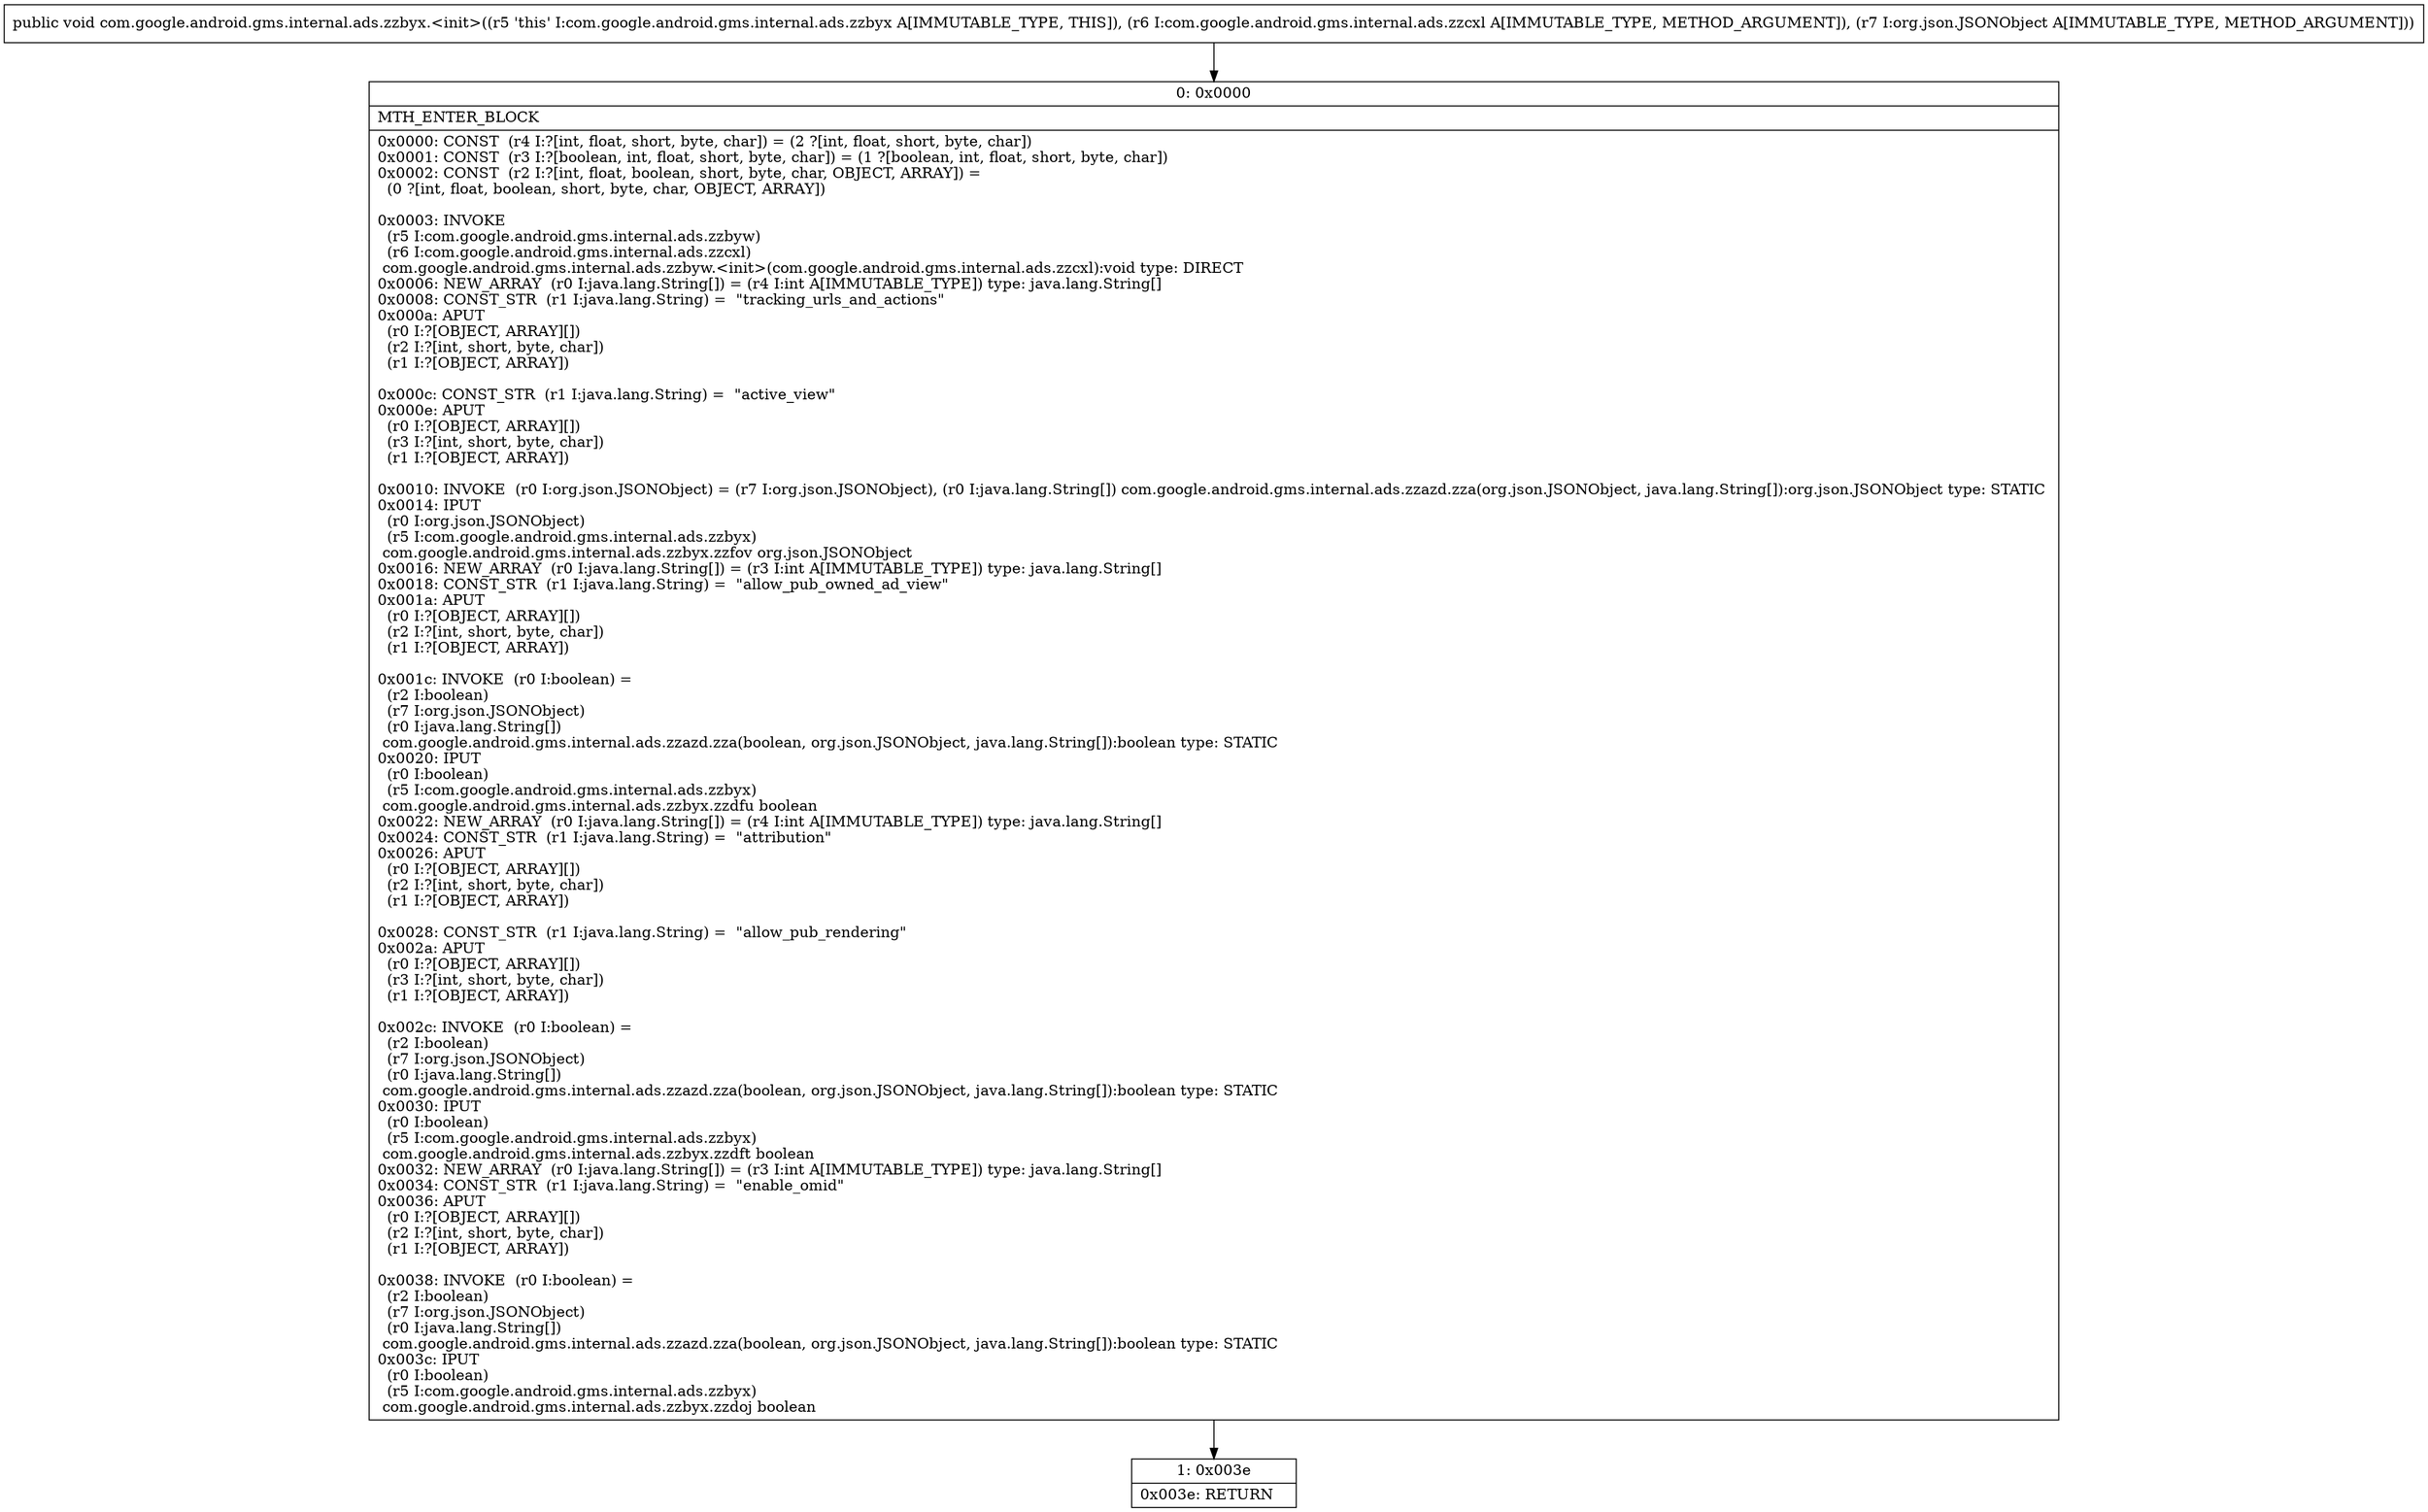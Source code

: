 digraph "CFG forcom.google.android.gms.internal.ads.zzbyx.\<init\>(Lcom\/google\/android\/gms\/internal\/ads\/zzcxl;Lorg\/json\/JSONObject;)V" {
Node_0 [shape=record,label="{0\:\ 0x0000|MTH_ENTER_BLOCK\l|0x0000: CONST  (r4 I:?[int, float, short, byte, char]) = (2 ?[int, float, short, byte, char]) \l0x0001: CONST  (r3 I:?[boolean, int, float, short, byte, char]) = (1 ?[boolean, int, float, short, byte, char]) \l0x0002: CONST  (r2 I:?[int, float, boolean, short, byte, char, OBJECT, ARRAY]) = \l  (0 ?[int, float, boolean, short, byte, char, OBJECT, ARRAY])\l \l0x0003: INVOKE  \l  (r5 I:com.google.android.gms.internal.ads.zzbyw)\l  (r6 I:com.google.android.gms.internal.ads.zzcxl)\l com.google.android.gms.internal.ads.zzbyw.\<init\>(com.google.android.gms.internal.ads.zzcxl):void type: DIRECT \l0x0006: NEW_ARRAY  (r0 I:java.lang.String[]) = (r4 I:int A[IMMUTABLE_TYPE]) type: java.lang.String[] \l0x0008: CONST_STR  (r1 I:java.lang.String) =  \"tracking_urls_and_actions\" \l0x000a: APUT  \l  (r0 I:?[OBJECT, ARRAY][])\l  (r2 I:?[int, short, byte, char])\l  (r1 I:?[OBJECT, ARRAY])\l \l0x000c: CONST_STR  (r1 I:java.lang.String) =  \"active_view\" \l0x000e: APUT  \l  (r0 I:?[OBJECT, ARRAY][])\l  (r3 I:?[int, short, byte, char])\l  (r1 I:?[OBJECT, ARRAY])\l \l0x0010: INVOKE  (r0 I:org.json.JSONObject) = (r7 I:org.json.JSONObject), (r0 I:java.lang.String[]) com.google.android.gms.internal.ads.zzazd.zza(org.json.JSONObject, java.lang.String[]):org.json.JSONObject type: STATIC \l0x0014: IPUT  \l  (r0 I:org.json.JSONObject)\l  (r5 I:com.google.android.gms.internal.ads.zzbyx)\l com.google.android.gms.internal.ads.zzbyx.zzfov org.json.JSONObject \l0x0016: NEW_ARRAY  (r0 I:java.lang.String[]) = (r3 I:int A[IMMUTABLE_TYPE]) type: java.lang.String[] \l0x0018: CONST_STR  (r1 I:java.lang.String) =  \"allow_pub_owned_ad_view\" \l0x001a: APUT  \l  (r0 I:?[OBJECT, ARRAY][])\l  (r2 I:?[int, short, byte, char])\l  (r1 I:?[OBJECT, ARRAY])\l \l0x001c: INVOKE  (r0 I:boolean) = \l  (r2 I:boolean)\l  (r7 I:org.json.JSONObject)\l  (r0 I:java.lang.String[])\l com.google.android.gms.internal.ads.zzazd.zza(boolean, org.json.JSONObject, java.lang.String[]):boolean type: STATIC \l0x0020: IPUT  \l  (r0 I:boolean)\l  (r5 I:com.google.android.gms.internal.ads.zzbyx)\l com.google.android.gms.internal.ads.zzbyx.zzdfu boolean \l0x0022: NEW_ARRAY  (r0 I:java.lang.String[]) = (r4 I:int A[IMMUTABLE_TYPE]) type: java.lang.String[] \l0x0024: CONST_STR  (r1 I:java.lang.String) =  \"attribution\" \l0x0026: APUT  \l  (r0 I:?[OBJECT, ARRAY][])\l  (r2 I:?[int, short, byte, char])\l  (r1 I:?[OBJECT, ARRAY])\l \l0x0028: CONST_STR  (r1 I:java.lang.String) =  \"allow_pub_rendering\" \l0x002a: APUT  \l  (r0 I:?[OBJECT, ARRAY][])\l  (r3 I:?[int, short, byte, char])\l  (r1 I:?[OBJECT, ARRAY])\l \l0x002c: INVOKE  (r0 I:boolean) = \l  (r2 I:boolean)\l  (r7 I:org.json.JSONObject)\l  (r0 I:java.lang.String[])\l com.google.android.gms.internal.ads.zzazd.zza(boolean, org.json.JSONObject, java.lang.String[]):boolean type: STATIC \l0x0030: IPUT  \l  (r0 I:boolean)\l  (r5 I:com.google.android.gms.internal.ads.zzbyx)\l com.google.android.gms.internal.ads.zzbyx.zzdft boolean \l0x0032: NEW_ARRAY  (r0 I:java.lang.String[]) = (r3 I:int A[IMMUTABLE_TYPE]) type: java.lang.String[] \l0x0034: CONST_STR  (r1 I:java.lang.String) =  \"enable_omid\" \l0x0036: APUT  \l  (r0 I:?[OBJECT, ARRAY][])\l  (r2 I:?[int, short, byte, char])\l  (r1 I:?[OBJECT, ARRAY])\l \l0x0038: INVOKE  (r0 I:boolean) = \l  (r2 I:boolean)\l  (r7 I:org.json.JSONObject)\l  (r0 I:java.lang.String[])\l com.google.android.gms.internal.ads.zzazd.zza(boolean, org.json.JSONObject, java.lang.String[]):boolean type: STATIC \l0x003c: IPUT  \l  (r0 I:boolean)\l  (r5 I:com.google.android.gms.internal.ads.zzbyx)\l com.google.android.gms.internal.ads.zzbyx.zzdoj boolean \l}"];
Node_1 [shape=record,label="{1\:\ 0x003e|0x003e: RETURN   \l}"];
MethodNode[shape=record,label="{public void com.google.android.gms.internal.ads.zzbyx.\<init\>((r5 'this' I:com.google.android.gms.internal.ads.zzbyx A[IMMUTABLE_TYPE, THIS]), (r6 I:com.google.android.gms.internal.ads.zzcxl A[IMMUTABLE_TYPE, METHOD_ARGUMENT]), (r7 I:org.json.JSONObject A[IMMUTABLE_TYPE, METHOD_ARGUMENT])) }"];
MethodNode -> Node_0;
Node_0 -> Node_1;
}

